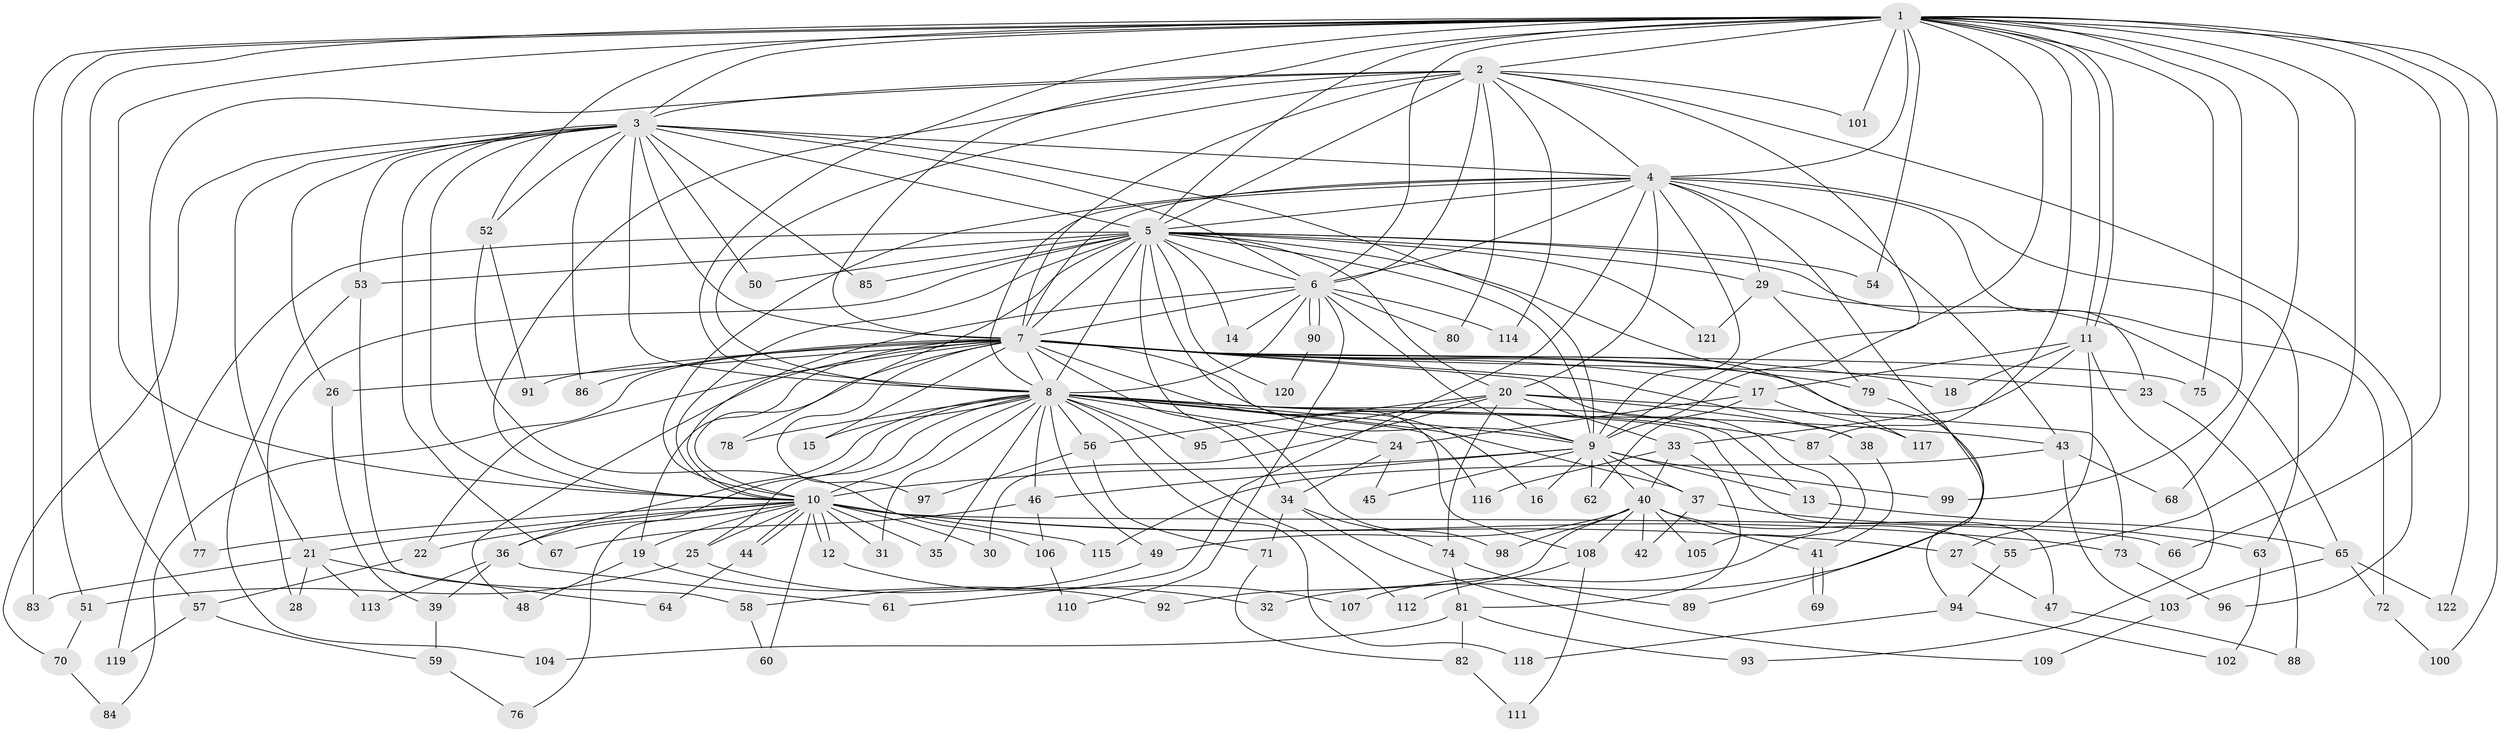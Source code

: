 // coarse degree distribution, {23: 0.03488372093023256, 12: 0.011627906976744186, 16: 0.011627906976744186, 18: 0.011627906976744186, 27: 0.023255813953488372, 15: 0.011627906976744186, 8: 0.011627906976744186, 3: 0.13953488372093023, 2: 0.46511627906976744, 5: 0.08139534883720931, 10: 0.023255813953488372, 4: 0.1511627906976744, 7: 0.011627906976744186, 6: 0.011627906976744186}
// Generated by graph-tools (version 1.1) at 2025/51/02/27/25 19:51:44]
// undirected, 122 vertices, 269 edges
graph export_dot {
graph [start="1"]
  node [color=gray90,style=filled];
  1;
  2;
  3;
  4;
  5;
  6;
  7;
  8;
  9;
  10;
  11;
  12;
  13;
  14;
  15;
  16;
  17;
  18;
  19;
  20;
  21;
  22;
  23;
  24;
  25;
  26;
  27;
  28;
  29;
  30;
  31;
  32;
  33;
  34;
  35;
  36;
  37;
  38;
  39;
  40;
  41;
  42;
  43;
  44;
  45;
  46;
  47;
  48;
  49;
  50;
  51;
  52;
  53;
  54;
  55;
  56;
  57;
  58;
  59;
  60;
  61;
  62;
  63;
  64;
  65;
  66;
  67;
  68;
  69;
  70;
  71;
  72;
  73;
  74;
  75;
  76;
  77;
  78;
  79;
  80;
  81;
  82;
  83;
  84;
  85;
  86;
  87;
  88;
  89;
  90;
  91;
  92;
  93;
  94;
  95;
  96;
  97;
  98;
  99;
  100;
  101;
  102;
  103;
  104;
  105;
  106;
  107;
  108;
  109;
  110;
  111;
  112;
  113;
  114;
  115;
  116;
  117;
  118;
  119;
  120;
  121;
  122;
  1 -- 2;
  1 -- 3;
  1 -- 4;
  1 -- 5;
  1 -- 6;
  1 -- 7;
  1 -- 8;
  1 -- 9;
  1 -- 10;
  1 -- 11;
  1 -- 11;
  1 -- 51;
  1 -- 52;
  1 -- 54;
  1 -- 55;
  1 -- 57;
  1 -- 66;
  1 -- 68;
  1 -- 75;
  1 -- 83;
  1 -- 87;
  1 -- 99;
  1 -- 100;
  1 -- 101;
  1 -- 122;
  2 -- 3;
  2 -- 4;
  2 -- 5;
  2 -- 6;
  2 -- 7;
  2 -- 8;
  2 -- 9;
  2 -- 10;
  2 -- 77;
  2 -- 80;
  2 -- 96;
  2 -- 101;
  2 -- 114;
  3 -- 4;
  3 -- 5;
  3 -- 6;
  3 -- 7;
  3 -- 8;
  3 -- 9;
  3 -- 10;
  3 -- 21;
  3 -- 26;
  3 -- 50;
  3 -- 52;
  3 -- 53;
  3 -- 67;
  3 -- 70;
  3 -- 85;
  3 -- 86;
  4 -- 5;
  4 -- 6;
  4 -- 7;
  4 -- 8;
  4 -- 9;
  4 -- 10;
  4 -- 20;
  4 -- 23;
  4 -- 29;
  4 -- 32;
  4 -- 43;
  4 -- 61;
  4 -- 63;
  5 -- 6;
  5 -- 7;
  5 -- 8;
  5 -- 9;
  5 -- 10;
  5 -- 14;
  5 -- 20;
  5 -- 28;
  5 -- 29;
  5 -- 50;
  5 -- 53;
  5 -- 54;
  5 -- 72;
  5 -- 78;
  5 -- 85;
  5 -- 98;
  5 -- 108;
  5 -- 117;
  5 -- 119;
  5 -- 120;
  5 -- 121;
  6 -- 7;
  6 -- 8;
  6 -- 9;
  6 -- 10;
  6 -- 14;
  6 -- 80;
  6 -- 90;
  6 -- 90;
  6 -- 110;
  6 -- 114;
  7 -- 8;
  7 -- 9;
  7 -- 10;
  7 -- 15;
  7 -- 16;
  7 -- 17;
  7 -- 18;
  7 -- 19;
  7 -- 22;
  7 -- 23;
  7 -- 26;
  7 -- 34;
  7 -- 38;
  7 -- 48;
  7 -- 75;
  7 -- 79;
  7 -- 84;
  7 -- 86;
  7 -- 91;
  7 -- 94;
  7 -- 97;
  7 -- 105;
  8 -- 9;
  8 -- 10;
  8 -- 13;
  8 -- 15;
  8 -- 24;
  8 -- 25;
  8 -- 31;
  8 -- 35;
  8 -- 36;
  8 -- 37;
  8 -- 43;
  8 -- 46;
  8 -- 47;
  8 -- 49;
  8 -- 56;
  8 -- 76;
  8 -- 78;
  8 -- 87;
  8 -- 95;
  8 -- 112;
  8 -- 116;
  8 -- 118;
  9 -- 10;
  9 -- 13;
  9 -- 16;
  9 -- 37;
  9 -- 40;
  9 -- 45;
  9 -- 46;
  9 -- 62;
  9 -- 99;
  10 -- 12;
  10 -- 12;
  10 -- 19;
  10 -- 21;
  10 -- 22;
  10 -- 25;
  10 -- 27;
  10 -- 30;
  10 -- 31;
  10 -- 35;
  10 -- 36;
  10 -- 44;
  10 -- 44;
  10 -- 60;
  10 -- 66;
  10 -- 73;
  10 -- 77;
  10 -- 115;
  11 -- 17;
  11 -- 18;
  11 -- 27;
  11 -- 33;
  11 -- 93;
  12 -- 107;
  13 -- 65;
  17 -- 24;
  17 -- 62;
  17 -- 117;
  19 -- 48;
  19 -- 92;
  20 -- 30;
  20 -- 33;
  20 -- 38;
  20 -- 56;
  20 -- 73;
  20 -- 74;
  20 -- 95;
  21 -- 28;
  21 -- 64;
  21 -- 83;
  21 -- 113;
  22 -- 57;
  23 -- 88;
  24 -- 34;
  24 -- 45;
  25 -- 32;
  25 -- 51;
  26 -- 39;
  27 -- 47;
  29 -- 65;
  29 -- 79;
  29 -- 121;
  33 -- 40;
  33 -- 81;
  33 -- 116;
  34 -- 71;
  34 -- 74;
  34 -- 109;
  36 -- 39;
  36 -- 61;
  36 -- 113;
  37 -- 42;
  37 -- 63;
  38 -- 41;
  39 -- 59;
  40 -- 41;
  40 -- 42;
  40 -- 49;
  40 -- 55;
  40 -- 92;
  40 -- 98;
  40 -- 105;
  40 -- 108;
  41 -- 69;
  41 -- 69;
  43 -- 68;
  43 -- 103;
  43 -- 115;
  44 -- 64;
  46 -- 67;
  46 -- 106;
  47 -- 88;
  49 -- 58;
  51 -- 70;
  52 -- 91;
  52 -- 106;
  53 -- 58;
  53 -- 104;
  55 -- 94;
  56 -- 71;
  56 -- 97;
  57 -- 59;
  57 -- 119;
  58 -- 60;
  59 -- 76;
  63 -- 102;
  65 -- 72;
  65 -- 103;
  65 -- 122;
  70 -- 84;
  71 -- 82;
  72 -- 100;
  73 -- 96;
  74 -- 81;
  74 -- 89;
  79 -- 89;
  81 -- 82;
  81 -- 93;
  81 -- 104;
  82 -- 111;
  87 -- 107;
  90 -- 120;
  94 -- 102;
  94 -- 118;
  103 -- 109;
  106 -- 110;
  108 -- 111;
  108 -- 112;
}
